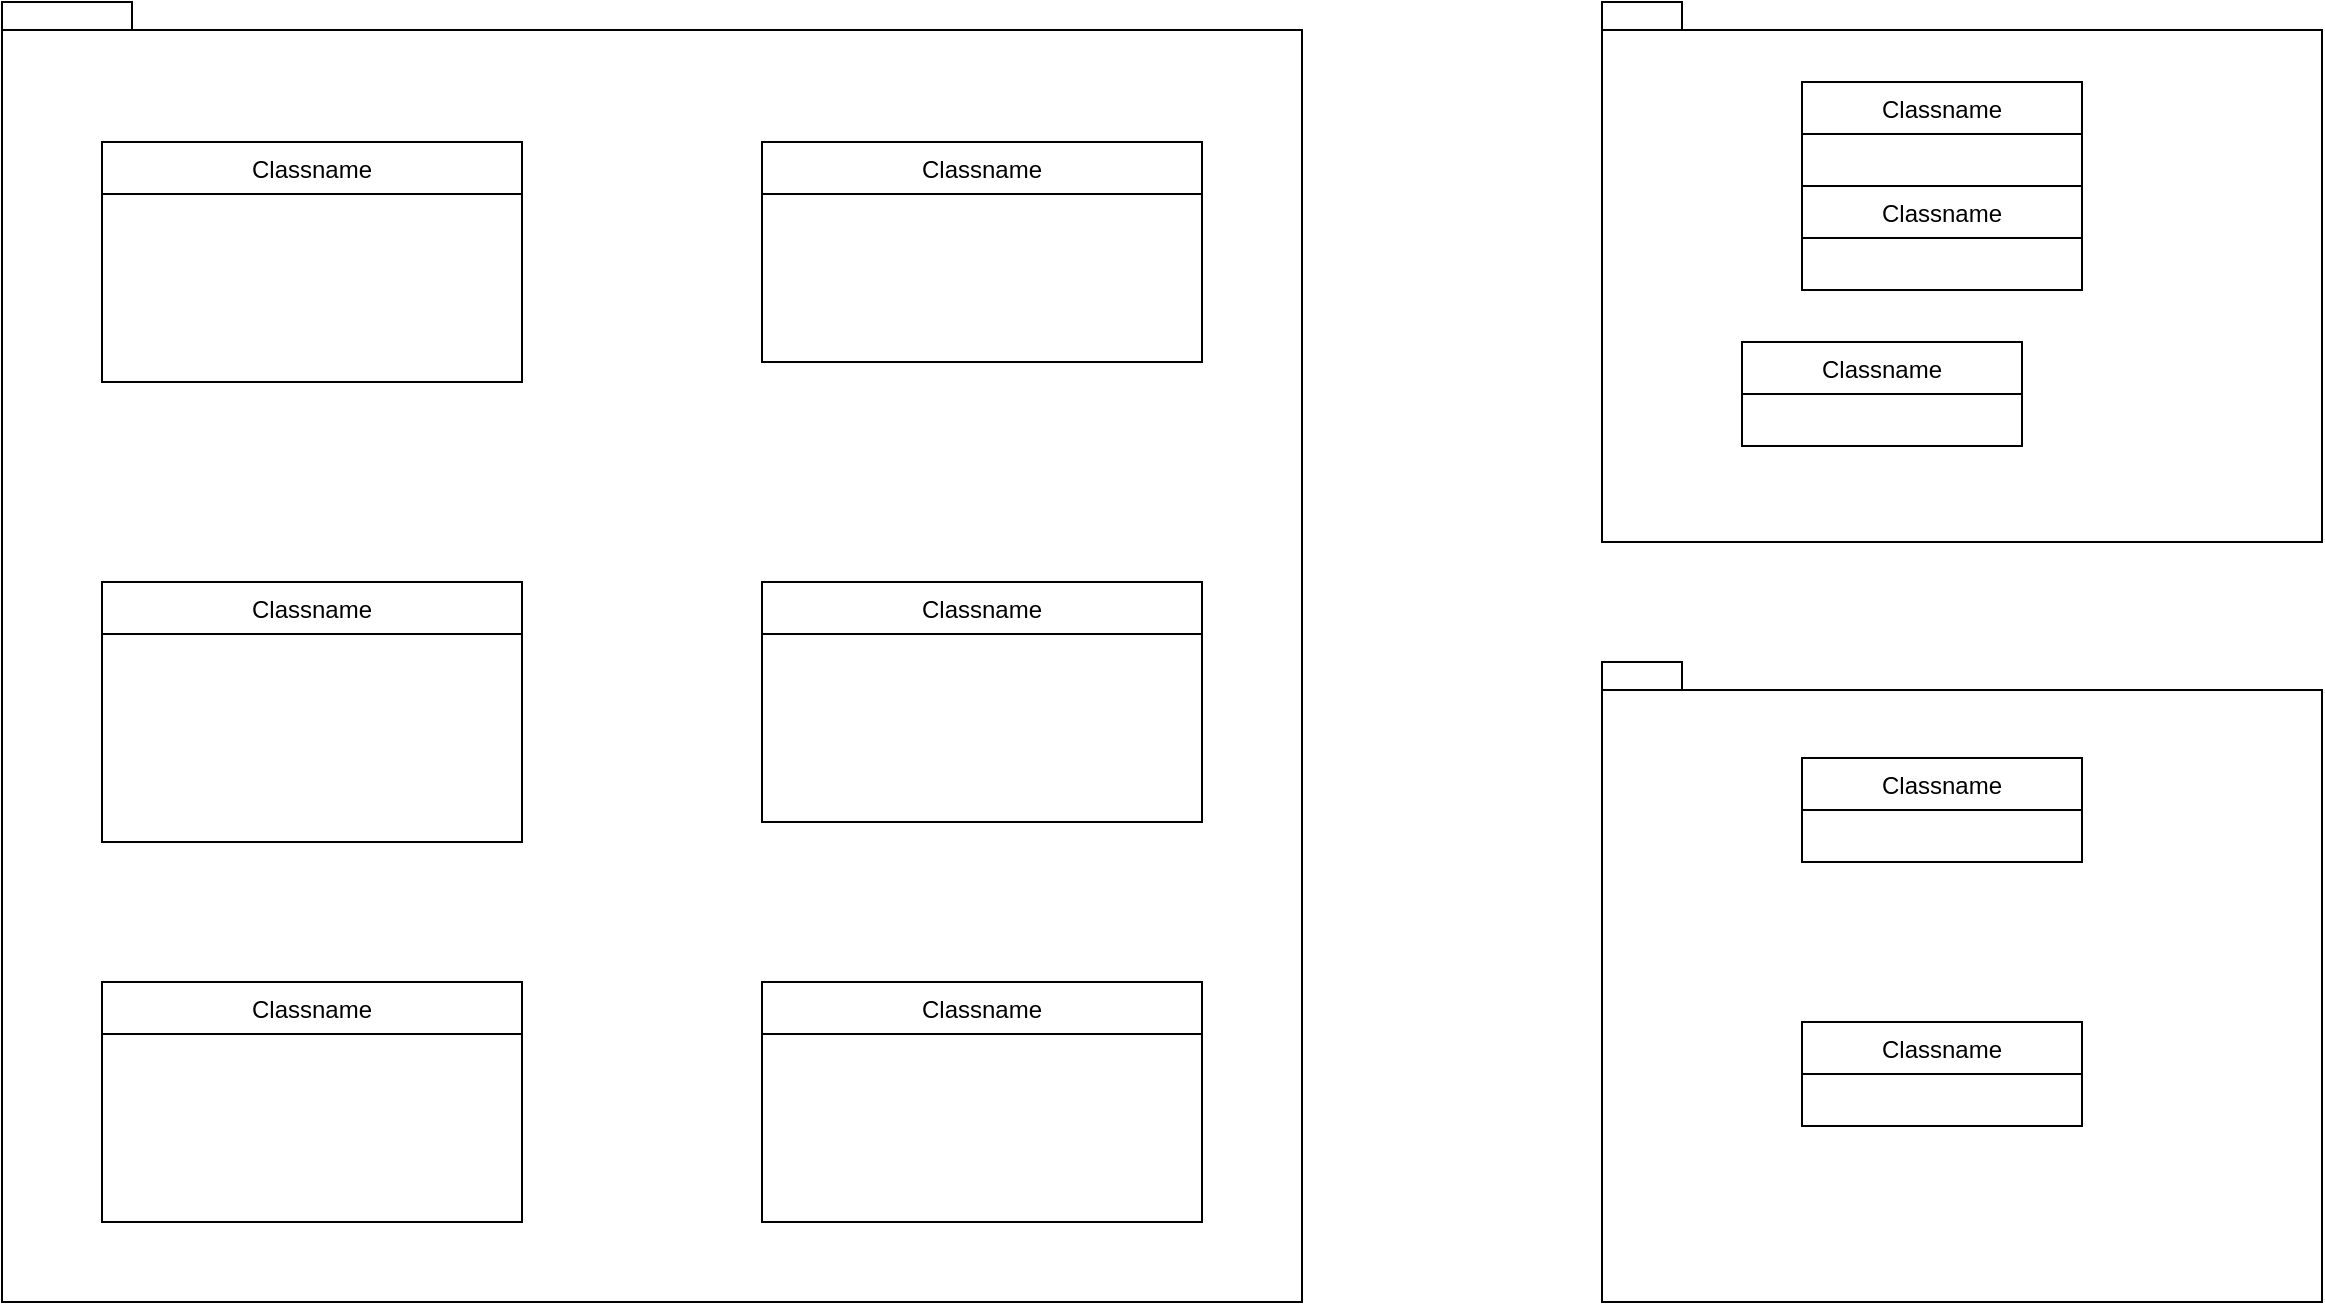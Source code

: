 <mxfile version="16.5.1" type="device"><diagram id="Fl19wncbfWy-l4gM_0Go" name="Page-1"><mxGraphModel dx="1050" dy="1327" grid="1" gridSize="10" guides="1" tooltips="1" connect="1" arrows="1" fold="1" page="1" pageScale="1" pageWidth="850" pageHeight="1100" math="0" shadow="0"><root><mxCell id="0"/><mxCell id="1" parent="0"/><mxCell id="F2czTyBOOoOo1icLHCmi-15" value="" style="shape=folder;fontStyle=1;spacingTop=10;tabWidth=40;tabHeight=14;tabPosition=left;html=1;fillColor=none;" vertex="1" parent="1"><mxGeometry x="810" y="500" width="360" height="320" as="geometry"/></mxCell><mxCell id="F2czTyBOOoOo1icLHCmi-16" value="" style="shape=folder;fontStyle=1;spacingTop=10;tabWidth=40;tabHeight=14;tabPosition=left;html=1;fillColor=none;" vertex="1" parent="1"><mxGeometry x="810" y="170" width="360" height="270" as="geometry"/></mxCell><mxCell id="F2czTyBOOoOo1icLHCmi-17" value="" style="shape=folder;fontStyle=1;spacingTop=10;tabWidth=40;tabHeight=14;tabPosition=left;html=1;fillColor=none;sketch=0;shadow=0;" vertex="1" parent="1"><mxGeometry x="10" y="170" width="650" height="650" as="geometry"/></mxCell><mxCell id="F2czTyBOOoOo1icLHCmi-1" value="Classname" style="swimlane;fontStyle=0;childLayout=stackLayout;horizontal=1;startSize=26;fillColor=none;horizontalStack=0;resizeParent=1;resizeParentMax=0;resizeLast=0;collapsible=1;marginBottom=0;" vertex="1" parent="1"><mxGeometry x="60" y="460" width="210" height="130" as="geometry"/></mxCell><mxCell id="F2czTyBOOoOo1icLHCmi-5" value="Classname" style="swimlane;fontStyle=0;childLayout=stackLayout;horizontal=1;startSize=26;fillColor=none;horizontalStack=0;resizeParent=1;resizeParentMax=0;resizeLast=0;collapsible=1;marginBottom=0;" vertex="1" parent="1"><mxGeometry x="390" y="240" width="220" height="110" as="geometry"/></mxCell><mxCell id="F2czTyBOOoOo1icLHCmi-6" value="Classname" style="swimlane;fontStyle=0;childLayout=stackLayout;horizontal=1;startSize=26;fillColor=none;horizontalStack=0;resizeParent=1;resizeParentMax=0;resizeLast=0;collapsible=1;marginBottom=0;" vertex="1" parent="1"><mxGeometry x="880" y="340" width="140" height="52" as="geometry"/></mxCell><mxCell id="F2czTyBOOoOo1icLHCmi-7" value="Classname" style="swimlane;fontStyle=0;childLayout=stackLayout;horizontal=1;startSize=26;fillColor=none;horizontalStack=0;resizeParent=1;resizeParentMax=0;resizeLast=0;collapsible=1;marginBottom=0;" vertex="1" parent="1"><mxGeometry x="910" y="210" width="140" height="52" as="geometry"/></mxCell><mxCell id="F2czTyBOOoOo1icLHCmi-8" value="Classname" style="swimlane;fontStyle=0;childLayout=stackLayout;horizontal=1;startSize=26;fillColor=none;horizontalStack=0;resizeParent=1;resizeParentMax=0;resizeLast=0;collapsible=1;marginBottom=0;" vertex="1" parent="1"><mxGeometry x="910" y="680" width="140" height="52" as="geometry"/></mxCell><mxCell id="F2czTyBOOoOo1icLHCmi-9" value="Classname" style="swimlane;fontStyle=0;childLayout=stackLayout;horizontal=1;startSize=26;fillColor=none;horizontalStack=0;resizeParent=1;resizeParentMax=0;resizeLast=0;collapsible=1;marginBottom=0;" vertex="1" parent="1"><mxGeometry x="60" y="240" width="210" height="120" as="geometry"/></mxCell><mxCell id="F2czTyBOOoOo1icLHCmi-10" value="Classname" style="swimlane;fontStyle=0;childLayout=stackLayout;horizontal=1;startSize=26;fillColor=none;horizontalStack=0;resizeParent=1;resizeParentMax=0;resizeLast=0;collapsible=1;marginBottom=0;" vertex="1" parent="1"><mxGeometry x="910" y="262" width="140" height="52" as="geometry"/></mxCell><mxCell id="F2czTyBOOoOo1icLHCmi-11" value="Classname" style="swimlane;fontStyle=0;childLayout=stackLayout;horizontal=1;startSize=26;fillColor=none;horizontalStack=0;resizeParent=1;resizeParentMax=0;resizeLast=0;collapsible=1;marginBottom=0;" vertex="1" parent="1"><mxGeometry x="390" y="460" width="220" height="120" as="geometry"/></mxCell><mxCell id="F2czTyBOOoOo1icLHCmi-12" value="Classname" style="swimlane;fontStyle=0;childLayout=stackLayout;horizontal=1;startSize=26;fillColor=none;horizontalStack=0;resizeParent=1;resizeParentMax=0;resizeLast=0;collapsible=1;marginBottom=0;" vertex="1" parent="1"><mxGeometry x="910" y="548" width="140" height="52" as="geometry"/></mxCell><mxCell id="F2czTyBOOoOo1icLHCmi-13" value="Classname" style="swimlane;fontStyle=0;childLayout=stackLayout;horizontal=1;startSize=26;fillColor=none;horizontalStack=0;resizeParent=1;resizeParentMax=0;resizeLast=0;collapsible=1;marginBottom=0;" vertex="1" parent="1"><mxGeometry x="390" y="660" width="220" height="120" as="geometry"/></mxCell><mxCell id="F2czTyBOOoOo1icLHCmi-14" value="Classname" style="swimlane;fontStyle=0;childLayout=stackLayout;horizontal=1;startSize=26;fillColor=none;horizontalStack=0;resizeParent=1;resizeParentMax=0;resizeLast=0;collapsible=1;marginBottom=0;" vertex="1" parent="1"><mxGeometry x="60" y="660" width="210" height="120" as="geometry"/></mxCell></root></mxGraphModel></diagram></mxfile>